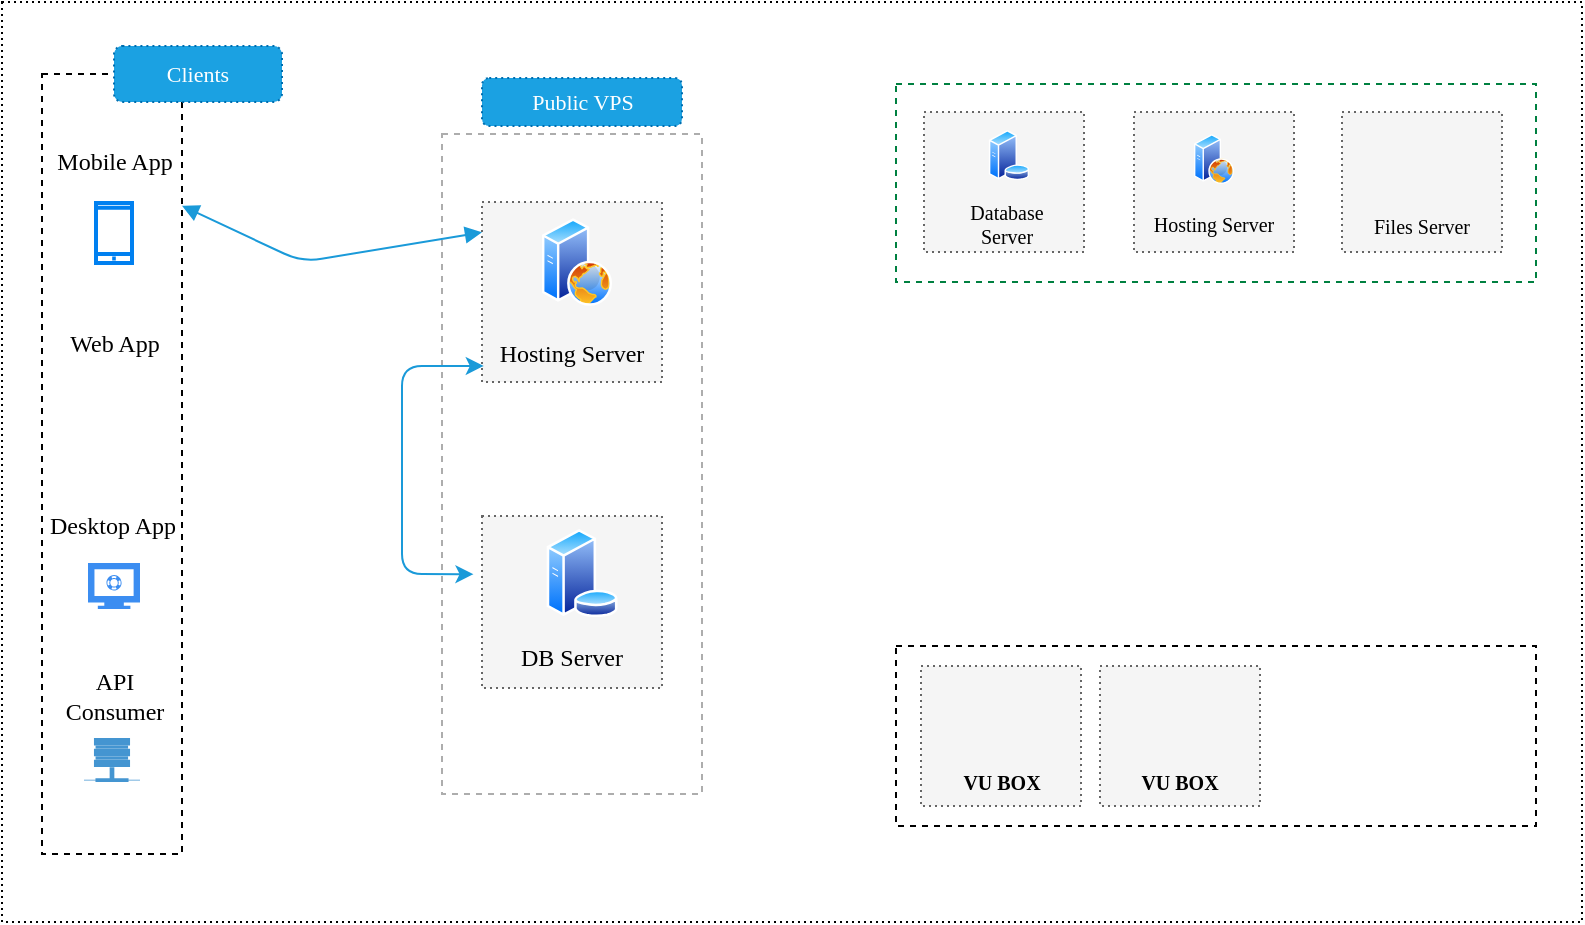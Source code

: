 <mxfile version="11.3.1" type="github" pages="1"><diagram id="GT2_trCZB3BMiOtQw5Px" name="Page-1"><mxGraphModel dx="854" dy="436" grid="1" gridSize="10" guides="1" tooltips="1" connect="1" arrows="1" fold="1" page="1" pageScale="1" pageWidth="850" pageHeight="1100" background="#FFFFFF" math="0" shadow="0"><root><mxCell id="0"/><mxCell id="1" parent="0"/><mxCell id="38mPZV4ggz-tXWU9kIw3-92" value="" style="rounded=0;whiteSpace=wrap;html=1;dashed=1;dashPattern=1 2;fontFamily=Lucida Console;fontSize=18;" parent="1" vertex="1"><mxGeometry x="10" y="10" width="790" height="460" as="geometry"/></mxCell><mxCell id="38mPZV4ggz-tXWU9kIw3-3" value="" style="rounded=0;whiteSpace=wrap;html=1;dashed=1;" parent="1" vertex="1"><mxGeometry x="30" y="46" width="70" height="390" as="geometry"/></mxCell><mxCell id="38mPZV4ggz-tXWU9kIw3-5" value="Mobile App" style="text;html=1;strokeColor=none;fillColor=none;align=center;verticalAlign=middle;whiteSpace=wrap;rounded=0;dashed=1;fontFamily=Lucida Console;" parent="1" vertex="1"><mxGeometry x="33.5" y="80" width="65" height="20" as="geometry"/></mxCell><mxCell id="38mPZV4ggz-tXWU9kIw3-6" value="" style="html=1;verticalLabelPosition=bottom;align=center;labelBackgroundColor=#ffffff;verticalAlign=top;strokeWidth=2;strokeColor=#0080F0;fillColor=#ffffff;shadow=0;dashed=0;shape=mxgraph.ios7.icons.smartphone;" parent="1" vertex="1"><mxGeometry x="57" y="110.5" width="18" height="30" as="geometry"/></mxCell><mxCell id="38mPZV4ggz-tXWU9kIw3-11" value="Web App" style="text;html=1;strokeColor=none;fillColor=none;align=center;verticalAlign=middle;whiteSpace=wrap;rounded=0;dashed=1;fontFamily=Lucida Console;" parent="1" vertex="1"><mxGeometry x="33.5" y="170.5" width="65" height="21" as="geometry"/></mxCell><mxCell id="38mPZV4ggz-tXWU9kIw3-20" value="Desktop App" style="text;html=1;strokeColor=none;fillColor=none;align=center;verticalAlign=middle;whiteSpace=wrap;rounded=0;dashed=1;fontFamily=Lucida Console;" parent="1" vertex="1"><mxGeometry x="32.5" y="262" width="65" height="20" as="geometry"/></mxCell><mxCell id="38mPZV4ggz-tXWU9kIw3-24" value="" style="rounded=0;whiteSpace=wrap;html=1;dashed=1;fontFamily=Lucida Console;glass=0;shadow=0;comic=0;fillColor=none;strokeColor=#ADADAD;" parent="1" vertex="1"><mxGeometry x="230" y="76" width="130" height="330" as="geometry"/></mxCell><mxCell id="38mPZV4ggz-tXWU9kIw3-25" value="" style="rounded=0;whiteSpace=wrap;html=1;fontFamily=Lucida Console;dashed=1;dashPattern=1 2;fillColor=#f5f5f5;strokeColor=#666666;fontColor=#333333;" parent="1" vertex="1"><mxGeometry x="250" y="110" width="90" height="90" as="geometry"/></mxCell><mxCell id="38mPZV4ggz-tXWU9kIw3-26" value="Hosting Server" style="text;html=1;strokeColor=none;fillColor=none;align=center;verticalAlign=middle;whiteSpace=wrap;rounded=0;fontFamily=Lucida Console;dashed=1;dashPattern=1 1;" parent="1" vertex="1"><mxGeometry x="255" y="177" width="80" height="17" as="geometry"/></mxCell><mxCell id="38mPZV4ggz-tXWU9kIw3-27" value="" style="aspect=fixed;perimeter=ellipsePerimeter;html=1;align=center;shadow=0;dashed=0;spacingTop=3;image;image=img/lib/active_directory/web_server.svg;fontFamily=Lucida Console;imageBackground=none;" parent="1" vertex="1"><mxGeometry x="280" y="118" width="35" height="44" as="geometry"/></mxCell><mxCell id="38mPZV4ggz-tXWU9kIw3-28" value="" style="rounded=0;whiteSpace=wrap;html=1;fontFamily=Lucida Console;fillColor=#f5f5f5;strokeColor=#666666;fontColor=#333333;dashed=1;dashPattern=1 2;" parent="1" vertex="1"><mxGeometry x="250" y="267" width="90" height="86" as="geometry"/></mxCell><mxCell id="38mPZV4ggz-tXWU9kIw3-29" value="DB Server" style="text;html=1;strokeColor=none;fillColor=none;align=center;verticalAlign=middle;whiteSpace=wrap;rounded=0;fontFamily=Lucida Console;" parent="1" vertex="1"><mxGeometry x="255" y="328" width="80" height="20" as="geometry"/></mxCell><mxCell id="38mPZV4ggz-tXWU9kIw3-30" value="" style="aspect=fixed;perimeter=ellipsePerimeter;html=1;align=center;shadow=0;dashed=0;spacingTop=3;image;image=img/lib/active_directory/database_server.svg;fontFamily=Lucida Console;" parent="1" vertex="1"><mxGeometry x="282" y="273.5" width="36.08" height="44" as="geometry"/></mxCell><mxCell id="38mPZV4ggz-tXWU9kIw3-32" value="" style="endArrow=block;startArrow=block;html=1;fontFamily=Lucida Console;fillColor=#0050ef;strokeColor=#1A9AD9;jumpSize=13;strokeWidth=1;entryX=0;entryY=0.168;entryDx=0;entryDy=0;entryPerimeter=0;exitX=1;exitY=0.169;exitDx=0;exitDy=0;exitPerimeter=0;startFill=1;endFill=1;" parent="1" source="38mPZV4ggz-tXWU9kIw3-3" target="38mPZV4ggz-tXWU9kIw3-25" edge="1"><mxGeometry width="50" height="50" relative="1" as="geometry"><mxPoint x="120" y="112" as="sourcePoint"/><mxPoint x="250" y="146" as="targetPoint"/><Array as="points"><mxPoint x="160" y="140"/></Array></mxGeometry></mxCell><mxCell id="38mPZV4ggz-tXWU9kIw3-34" value="" style="shape=image;html=1;verticalAlign=top;verticalLabelPosition=bottom;labelBackgroundColor=#ffffff;imageAspect=0;aspect=fixed;image=https://cdn0.iconfinder.com/data/icons/internet-line/512/Internet_Line-19-128.png;fontFamily=Lucida Console;" parent="1" vertex="1"><mxGeometry x="49" y="187" width="34" height="34" as="geometry"/></mxCell><mxCell id="38mPZV4ggz-tXWU9kIw3-38" value="" style="html=1;aspect=fixed;strokeColor=none;shadow=0;align=center;verticalAlign=top;fillColor=#3B8DF1;shape=mxgraph.gcp2.monitor;fontFamily=Lucida Console;" parent="1" vertex="1"><mxGeometry x="53" y="290.5" width="26" height="23" as="geometry"/></mxCell><mxCell id="38mPZV4ggz-tXWU9kIw3-39" value="" style="endArrow=classic;startArrow=classic;html=1;strokeColor=#1A9AD9;strokeWidth=1;fontFamily=Lucida Console;entryX=0.01;entryY=0.911;entryDx=0;entryDy=0;entryPerimeter=0;exitX=0.121;exitY=0.667;exitDx=0;exitDy=0;exitPerimeter=0;" parent="1" source="38mPZV4ggz-tXWU9kIw3-24" target="38mPZV4ggz-tXWU9kIw3-25" edge="1"><mxGeometry width="50" height="50" relative="1" as="geometry"><mxPoint x="180" y="276" as="sourcePoint"/><mxPoint x="230" y="226" as="targetPoint"/><Array as="points"><mxPoint x="210" y="296"/><mxPoint x="210" y="192"/></Array></mxGeometry></mxCell><mxCell id="38mPZV4ggz-tXWU9kIw3-41" value="" style="rounded=0;whiteSpace=wrap;html=1;fontFamily=Lucida Console;dashed=1;strokeColor=#008040;" parent="1" vertex="1"><mxGeometry x="457" y="51" width="320" height="99" as="geometry"/></mxCell><mxCell id="38mPZV4ggz-tXWU9kIw3-42" value="" style="rounded=0;whiteSpace=wrap;html=1;fontFamily=Lucida Console;fillColor=#F5F5F5;strokeColor=#666666;fontColor=#333333;dashed=1;dashPattern=1 2;" parent="1" vertex="1"><mxGeometry x="576" y="65" width="80" height="70" as="geometry"/></mxCell><mxCell id="38mPZV4ggz-tXWU9kIw3-45" value="" style="aspect=fixed;perimeter=ellipsePerimeter;html=1;align=center;shadow=0;dashed=0;spacingTop=3;image;image=img/lib/active_directory/web_server.svg;fontFamily=Lucida Console;" parent="1" vertex="1"><mxGeometry x="606" y="76" width="20" height="25" as="geometry"/></mxCell><mxCell id="38mPZV4ggz-tXWU9kIw3-47" value="Hosting Server" style="text;html=1;strokeColor=none;fillColor=none;align=center;verticalAlign=middle;whiteSpace=wrap;rounded=0;fontFamily=Lucida Console;dashed=1;dashPattern=1 1;fontSize=10;fontStyle=0" parent="1" vertex="1"><mxGeometry x="576" y="111" width="80" height="20" as="geometry"/></mxCell><mxCell id="38mPZV4ggz-tXWU9kIw3-48" value="" style="rounded=0;whiteSpace=wrap;html=1;fontFamily=Lucida Console;fillColor=#f5f5f5;strokeColor=#666666;fontColor=#333333;dashed=1;dashPattern=1 2;" parent="1" vertex="1"><mxGeometry x="471" y="65" width="80" height="70" as="geometry"/></mxCell><mxCell id="38mPZV4ggz-tXWU9kIw3-49" value="" style="perimeter=ellipsePerimeter;html=1;align=center;shadow=0;dashed=0;spacingTop=3;image;image=img/lib/active_directory/database_server.svg;fontFamily=Lucida Console;" parent="1" vertex="1"><mxGeometry x="501" y="74" width="25" height="25" as="geometry"/></mxCell><mxCell id="38mPZV4ggz-tXWU9kIw3-50" value="Database Server" style="text;html=1;strokeColor=none;fillColor=none;align=center;verticalAlign=middle;whiteSpace=wrap;rounded=0;fontFamily=Lucida Console;dashed=1;dashPattern=1 1;fontSize=10;fontStyle=0" parent="1" vertex="1"><mxGeometry x="487.5" y="111" width="49" height="20" as="geometry"/></mxCell><mxCell id="38mPZV4ggz-tXWU9kIw3-58" value="" style="rounded=0;whiteSpace=wrap;html=1;fontFamily=Lucida Console;dashed=1;" parent="1" vertex="1"><mxGeometry x="457" y="332" width="320" height="90" as="geometry"/></mxCell><mxCell id="38mPZV4ggz-tXWU9kIw3-59" value="" style="rounded=0;whiteSpace=wrap;html=1;fontFamily=Lucida Console;fillColor=#f5f5f5;strokeColor=#666666;fontColor=#333333;dashed=1;dashPattern=1 2;" parent="1" vertex="1"><mxGeometry x="469.5" y="342" width="80" height="70" as="geometry"/></mxCell><mxCell id="38mPZV4ggz-tXWU9kIw3-60" value="VU BOX" style="text;html=1;strokeColor=none;fillColor=none;align=center;verticalAlign=middle;whiteSpace=wrap;rounded=0;fontFamily=Lucida Console;dashed=1;dashPattern=1 1;fontSize=10;fontStyle=1" parent="1" vertex="1"><mxGeometry x="469.5" y="390" width="80" height="20" as="geometry"/></mxCell><mxCell id="38mPZV4ggz-tXWU9kIw3-61" value="" style="shape=image;html=1;verticalAlign=top;verticalLabelPosition=bottom;labelBackgroundColor=#ffffff;imageAspect=0;aspect=fixed;image=https://cdn4.iconfinder.com/data/icons/desktop-app-free/32/Desktop_Desktop_App_CPU_PC_Technology-128.png;rounded=1;dashed=1;dashPattern=1 2;strokeColor=#CC0066;fillColor=none;fontFamily=Lucida Console;fontSize=10;" parent="1" vertex="1"><mxGeometry x="495.5" y="352" width="31" height="31" as="geometry"/></mxCell><mxCell id="38mPZV4ggz-tXWU9kIw3-63" value="" style="rounded=0;whiteSpace=wrap;html=1;fontFamily=Lucida Console;fillColor=#f5f5f5;strokeColor=#666666;fontColor=#333333;dashed=1;dashPattern=1 2;" parent="1" vertex="1"><mxGeometry x="559" y="342" width="80" height="70" as="geometry"/></mxCell><mxCell id="38mPZV4ggz-tXWU9kIw3-64" value="VU BOX" style="text;html=1;strokeColor=none;fillColor=none;align=center;verticalAlign=middle;whiteSpace=wrap;rounded=0;fontFamily=Lucida Console;dashed=1;dashPattern=1 1;fontSize=10;fontStyle=1" parent="1" vertex="1"><mxGeometry x="559" y="390" width="80" height="20" as="geometry"/></mxCell><mxCell id="38mPZV4ggz-tXWU9kIw3-65" value="" style="shape=image;html=1;verticalAlign=top;verticalLabelPosition=bottom;labelBackgroundColor=#ffffff;imageAspect=0;aspect=fixed;image=https://cdn4.iconfinder.com/data/icons/desktop-app-free/32/Desktop_Desktop_App_CPU_PC_Technology-128.png;rounded=1;dashed=1;dashPattern=1 2;strokeColor=#CC0066;fillColor=none;fontFamily=Lucida Console;fontSize=10;" parent="1" vertex="1"><mxGeometry x="585" y="352" width="31" height="31" as="geometry"/></mxCell><mxCell id="38mPZV4ggz-tXWU9kIw3-84" value="" style="rounded=1;whiteSpace=wrap;html=1;dashed=1;dashPattern=1 2;strokeColor=#006EAF;fillColor=#1ba1e2;fontFamily=Lucida Console;fontSize=10;fontColor=#ffffff;" parent="1" vertex="1"><mxGeometry x="66" y="32" width="84" height="28" as="geometry"/></mxCell><mxCell id="38mPZV4ggz-tXWU9kIw3-85" value="Clients" style="text;html=1;strokeColor=none;fillColor=none;align=center;verticalAlign=middle;whiteSpace=wrap;rounded=0;dashed=1;dashPattern=1 2;fontFamily=Lucida Console;fontSize=11;fontColor=#FFFFFF;" parent="1" vertex="1"><mxGeometry x="88" y="36" width="40" height="20" as="geometry"/></mxCell><mxCell id="38mPZV4ggz-tXWU9kIw3-86" value="" style="rounded=1;whiteSpace=wrap;html=1;dashed=1;dashPattern=1 2;strokeColor=#006EAF;fillColor=#1ba1e2;fontFamily=Lucida Console;fontSize=10;fontColor=#ffffff;" parent="1" vertex="1"><mxGeometry x="250" y="48" width="100" height="24" as="geometry"/></mxCell><mxCell id="38mPZV4ggz-tXWU9kIw3-87" value="&lt;font style=&quot;font-size: 11px&quot;&gt;Public VPS&lt;/font&gt;" style="text;html=1;strokeColor=none;fillColor=none;align=center;verticalAlign=middle;whiteSpace=wrap;rounded=0;dashed=1;dashPattern=1 2;fontFamily=Lucida Console;fontSize=11;fontColor=#FFFFFF;" parent="1" vertex="1"><mxGeometry x="262.5" y="50" width="75" height="20" as="geometry"/></mxCell><mxCell id="ruhOKNyagQMXlikKpz9t-3" value="API Consumer" style="text;html=1;strokeColor=none;fillColor=none;align=center;verticalAlign=middle;whiteSpace=wrap;rounded=0;dashed=1;fontFamily=Lucida Console;" vertex="1" parent="1"><mxGeometry x="33.5" y="346.5" width="65" height="20" as="geometry"/></mxCell><mxCell id="ruhOKNyagQMXlikKpz9t-5" value="" style="shadow=0;dashed=0;html=1;strokeColor=none;fillColor=#4495D1;labelPosition=center;verticalLabelPosition=bottom;verticalAlign=top;align=center;outlineConnect=0;shape=mxgraph.veeam.2d.remote_storage;" vertex="1" parent="1"><mxGeometry x="51" y="378" width="28" height="22" as="geometry"/></mxCell><mxCell id="swJ3l8xOQFPp_Cf4fIJg-3" value="" style="rounded=0;whiteSpace=wrap;html=1;fontFamily=Lucida Console;fillColor=#F5F5F5;strokeColor=#666666;fontColor=#333333;dashed=1;dashPattern=1 2;" vertex="1" parent="1"><mxGeometry x="680" y="65" width="80" height="70" as="geometry"/></mxCell><mxCell id="swJ3l8xOQFPp_Cf4fIJg-4" value="Files Server" style="text;html=1;strokeColor=none;fillColor=none;align=center;verticalAlign=middle;whiteSpace=wrap;rounded=0;fontFamily=Lucida Console;dashed=1;dashPattern=1 1;fontSize=10;fontStyle=0" vertex="1" parent="1"><mxGeometry x="685" y="112" width="70" height="20" as="geometry"/></mxCell></root></mxGraphModel></diagram></mxfile>